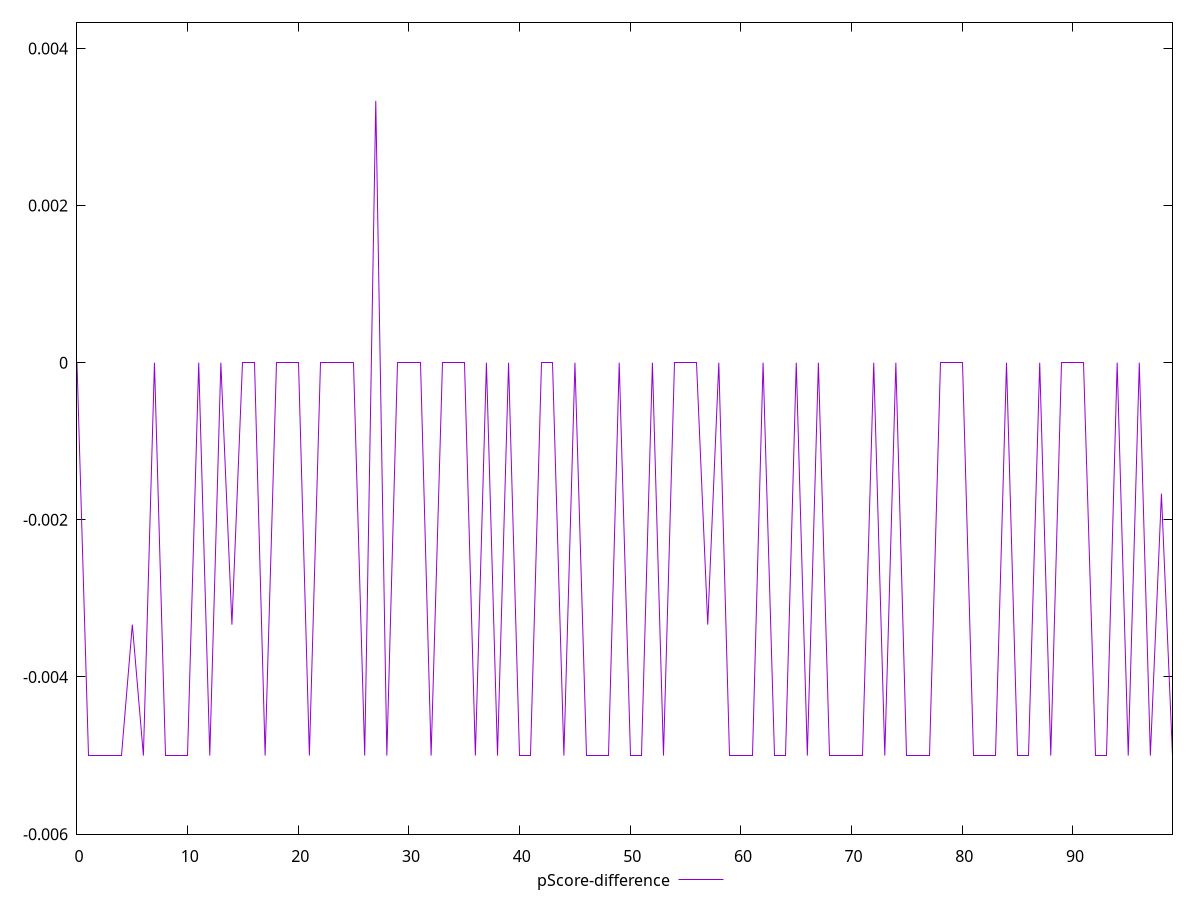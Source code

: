 reset

$pScoreDifference <<EOF
0 0
1 -0.0050000000000000044
2 -0.0050000000000000044
3 -0.0050000000000000044
4 -0.0050000000000000044
5 -0.0033333333333332993
6 -0.0050000000000000044
7 0
8 -0.0050000000000000044
9 -0.0050000000000000044
10 -0.0050000000000000044
11 0
12 -0.0050000000000000044
13 0
14 -0.0033333333333332993
15 0
16 0
17 -0.0050000000000000044
18 0
19 0
20 0
21 -0.0050000000000000044
22 0
23 0
24 0
25 0
26 -0.0050000000000000044
27 0.0033333333333332993
28 -0.0050000000000000044
29 0
30 0
31 0
32 -0.0050000000000000044
33 0
34 0
35 0
36 -0.0050000000000000044
37 0
38 -0.0050000000000000044
39 0
40 -0.0050000000000000044
41 -0.0050000000000000044
42 0
43 0
44 -0.0050000000000000044
45 0
46 -0.0050000000000000044
47 -0.0050000000000000044
48 -0.0050000000000000044
49 0
50 -0.0050000000000000044
51 -0.0050000000000000044
52 0
53 -0.0050000000000000044
54 0
55 0
56 0
57 -0.0033333333333332993
58 0
59 -0.0050000000000000044
60 -0.0050000000000000044
61 -0.0050000000000000044
62 0
63 -0.0050000000000000044
64 -0.0050000000000000044
65 0
66 -0.0050000000000000044
67 0
68 -0.0050000000000000044
69 -0.0050000000000000044
70 -0.0050000000000000044
71 -0.0050000000000000044
72 0
73 -0.0050000000000000044
74 0
75 -0.0050000000000000044
76 -0.0050000000000000044
77 -0.0050000000000000044
78 0
79 0
80 0
81 -0.0050000000000000044
82 -0.0050000000000000044
83 -0.0050000000000000044
84 0
85 -0.0050000000000000044
86 -0.0050000000000000044
87 0
88 -0.0050000000000000044
89 0
90 0
91 0
92 -0.0050000000000000044
93 -0.0050000000000000044
94 0
95 -0.0050000000000000044
96 0
97 -0.0050000000000000044
98 -0.0016666666666667052
99 -0.0050000000000000044
EOF

set key outside below
set xrange [0:99]
set yrange [-0.0060000000000000045:0.004333333333333299]
set trange [-0.0060000000000000045:0.004333333333333299]
set terminal svg size 640, 500 enhanced background rgb 'white'
set output "reports/report_00027_2021-02-24T12-40-31.850Z/unminified-javascript/samples/astro/pScore-difference/values.svg"

plot $pScoreDifference title "pScore-difference" with line

reset
